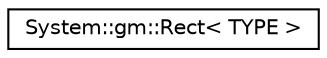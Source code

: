 digraph G
{
  edge [fontname="Helvetica",fontsize="10",labelfontname="Helvetica",labelfontsize="10"];
  node [fontname="Helvetica",fontsize="10",shape=record];
  rankdir="LR";
  Node1 [label="System::gm::Rect\< TYPE \>",height=0.2,width=0.4,color="black", fillcolor="white", style="filled",URL="$class_system_1_1gm_1_1_rect.html"];
}
